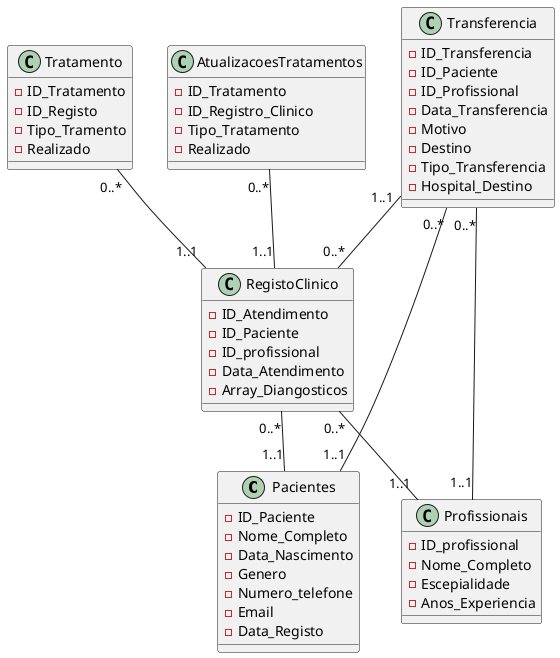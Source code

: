 @startuml EstruturaExempllo
class Pacientes {
    - ID_Paciente
    - Nome_Completo
    - Data_Nascimento
    - Genero 
    - Numero_telefone
    - Email
    - Data_Registo
}

class Profissionais {
    - ID_profissional
    - Nome_Completo
    - Escepialidade
    - Anos_Experiencia
}

/'
 O array de diagnosticos possui estes dados:
 - Tipo_Diagnostico
 - Codigo_CID10
 - Descricao_Diagnostico'/
class RegistoClinico {
    - ID_Atendimento
    - ID_Paciente
    - ID_profissional
    - Data_Atendimento
    - Array_Diangosticos
}

RegistoClinico "0..*" -- "1..1" Pacientes
RegistoClinico "0..*" -- "1..1" Profissionais

class Transferencia {
    - ID_Transferencia
    - ID_Paciente
    - ID_Profissional
    - Data_Transferencia
    - Motivo 
    - Destino 
    - Tipo_Transferencia
    - Hospital_Destino 
}

Transferencia "0..*" --- "1..1" Pacientes
Transferencia "0..*" --- "1..1" Profissionais
Transferencia "1..1" -- "0..*" RegistoClinico

class Tratamento {
    - ID_Tratamento 
    - ID_Registo
    - Tipo_Tramento 
    - Realizado 
}

Tratamento "0..*" -- "1..1" RegistoClinico

class AtualizacoesTratamentos {
    - ID_Tratamento
    - ID_Registro_Clinico
    - Tipo_Tratamento
    - Realizado
}

AtualizacoesTratamentos "0..*" -- "1..1" RegistoClinico
@enduml